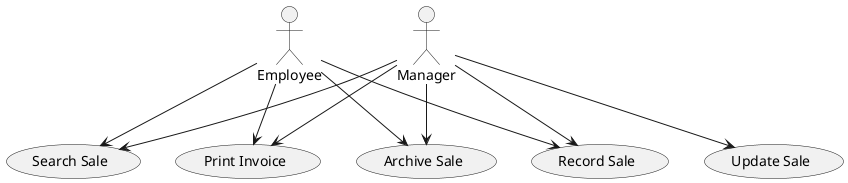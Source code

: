 @startuml
actor Manager
actor Employee

Manager --> (Record Sale)
Manager --> (Update Sale)
Manager --> (Search Sale)
Manager --> (Print Invoice)
Manager --> (Archive Sale)

Employee --> (Record Sale)
Employee --> (Search Sale)
Employee --> (Print Invoice)
Employee --> (Archive Sale)
@enduml
